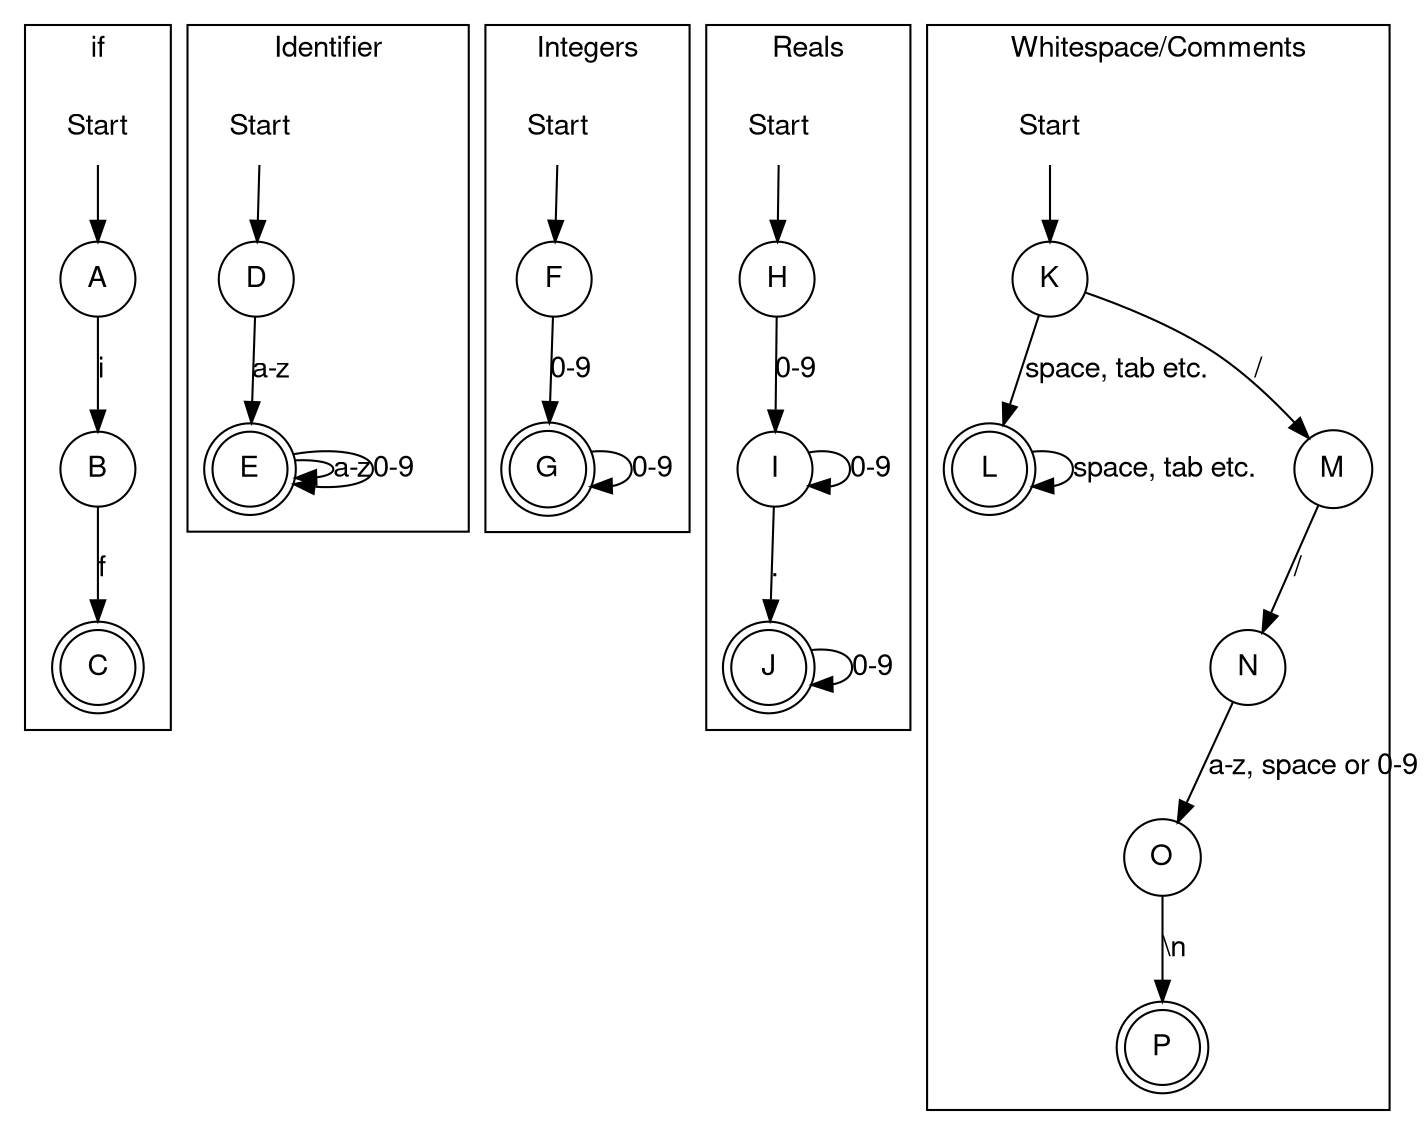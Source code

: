 digraph lexer_separate {
    size = "50";
	fontname="Helvetica,Arial,sans-serif"
	node [fontname="Helvetica,Arial,sans-serif"]
	edge [fontname="Helvetica,Arial,sans-serif"]
    rankdir=TB;
    node [shape = doublecircle]; C E G J L P;
    node [shape = circle];
    

    subgraph cluster_if_subgraph {
        label = "if";
        Start1 -> A;
        A -> B [label = "i"];
        B -> C [label = "f"];
        Start1 [shape = none label = "Start"]; 
    }

    subgraph cluster_id_subgraph {
        label = "Identifier";
        Start2 -> D;
        D -> E [label = "a-z"];
        E -> E [label = "a-z"];
        E -> E [label = "0-9"];
        Start2 [shape = none label = "Start"]; 
    }

    subgraph cluster_integer_subgraph {
        label = "Integers";
        Start3 -> F;
        F -> G [label = "0-9"];
        G -> G [label = "0-9"];
        Start3 [shape = none label = "Start"]; 
    }

    subgraph cluster_real_subgraph {
        label = "Reals";
        Start4 -> H;
        H -> I [label = "0-9"];
        I -> I [label = "0-9"];
        I -> J [label = "."];
        J -> J [label = "0-9"];
        Start4 [shape = none label = "Start"]; 
    }

    subgraph cluster_whitespace_subgraph {
        label = "Whitespace/Comments";
        Start5 -> K;
        K -> L [label = "space, tab etc."];
        L -> L [label = "space, tab etc."];
        K -> M [label = "/"];
        M -> N [label = "/"];
        N -> O [label = "a-z, space or 0-9"];
        O -> P [label = "\\n"];
        Start5 [shape = none label = "Start"]; 
    }
}

